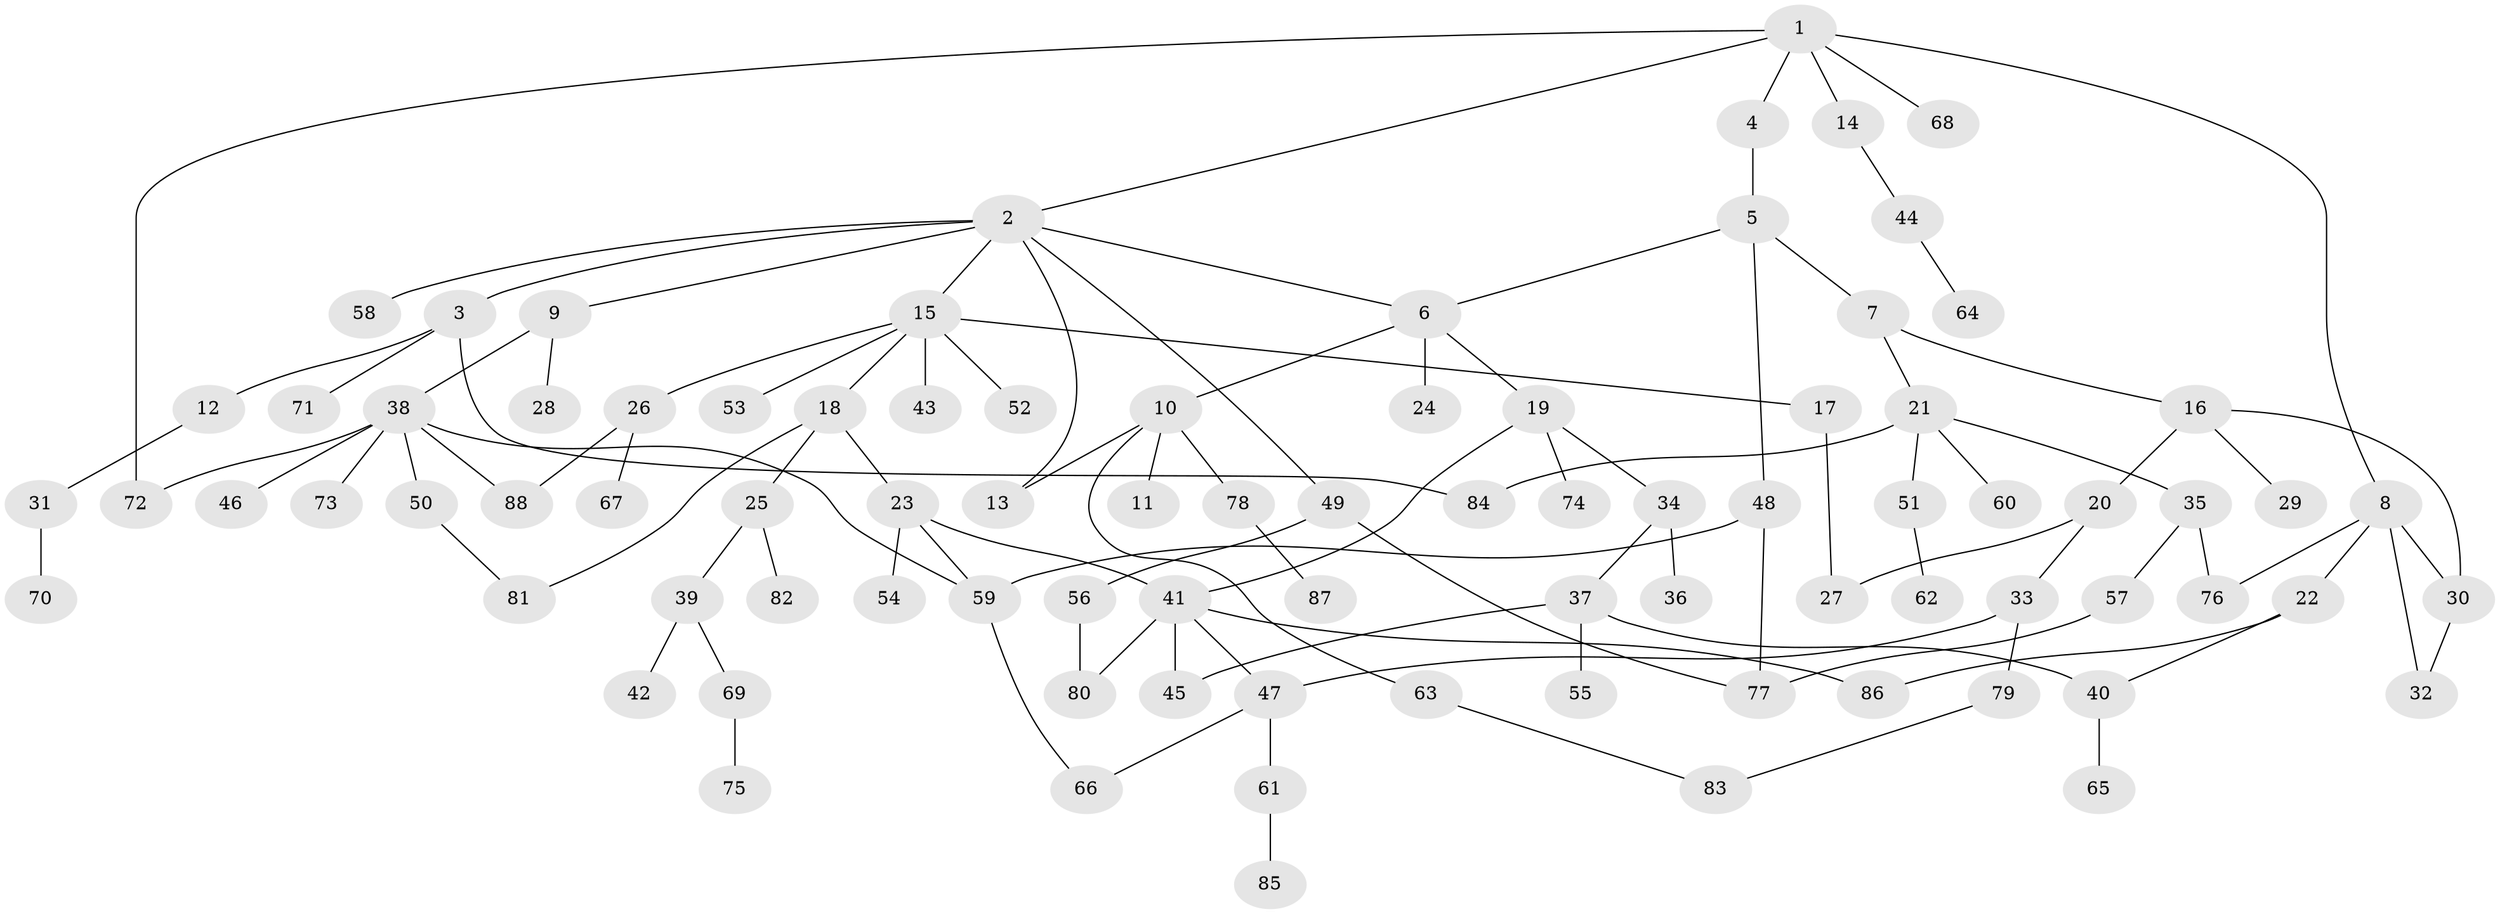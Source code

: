 // Generated by graph-tools (version 1.1) at 2025/49/03/09/25 03:49:26]
// undirected, 88 vertices, 109 edges
graph export_dot {
graph [start="1"]
  node [color=gray90,style=filled];
  1;
  2;
  3;
  4;
  5;
  6;
  7;
  8;
  9;
  10;
  11;
  12;
  13;
  14;
  15;
  16;
  17;
  18;
  19;
  20;
  21;
  22;
  23;
  24;
  25;
  26;
  27;
  28;
  29;
  30;
  31;
  32;
  33;
  34;
  35;
  36;
  37;
  38;
  39;
  40;
  41;
  42;
  43;
  44;
  45;
  46;
  47;
  48;
  49;
  50;
  51;
  52;
  53;
  54;
  55;
  56;
  57;
  58;
  59;
  60;
  61;
  62;
  63;
  64;
  65;
  66;
  67;
  68;
  69;
  70;
  71;
  72;
  73;
  74;
  75;
  76;
  77;
  78;
  79;
  80;
  81;
  82;
  83;
  84;
  85;
  86;
  87;
  88;
  1 -- 2;
  1 -- 4;
  1 -- 8;
  1 -- 14;
  1 -- 68;
  1 -- 72;
  2 -- 3;
  2 -- 9;
  2 -- 13;
  2 -- 15;
  2 -- 49;
  2 -- 58;
  2 -- 6;
  3 -- 12;
  3 -- 71;
  3 -- 84;
  4 -- 5;
  5 -- 6;
  5 -- 7;
  5 -- 48;
  6 -- 10;
  6 -- 19;
  6 -- 24;
  7 -- 16;
  7 -- 21;
  8 -- 22;
  8 -- 32;
  8 -- 30;
  8 -- 76;
  9 -- 28;
  9 -- 38;
  10 -- 11;
  10 -- 63;
  10 -- 78;
  10 -- 13;
  12 -- 31;
  14 -- 44;
  15 -- 17;
  15 -- 18;
  15 -- 26;
  15 -- 43;
  15 -- 52;
  15 -- 53;
  16 -- 20;
  16 -- 29;
  16 -- 30;
  17 -- 27;
  18 -- 23;
  18 -- 25;
  18 -- 81;
  19 -- 34;
  19 -- 41;
  19 -- 74;
  20 -- 33;
  20 -- 27;
  21 -- 35;
  21 -- 51;
  21 -- 60;
  21 -- 84;
  22 -- 40;
  22 -- 86;
  23 -- 54;
  23 -- 59;
  23 -- 41;
  25 -- 39;
  25 -- 82;
  26 -- 67;
  26 -- 88;
  30 -- 32;
  31 -- 70;
  33 -- 47;
  33 -- 79;
  34 -- 36;
  34 -- 37;
  35 -- 57;
  35 -- 76;
  37 -- 55;
  37 -- 45;
  37 -- 40;
  38 -- 46;
  38 -- 50;
  38 -- 59;
  38 -- 73;
  38 -- 88;
  38 -- 72;
  39 -- 42;
  39 -- 69;
  40 -- 65;
  41 -- 45;
  41 -- 86;
  41 -- 47;
  41 -- 80;
  44 -- 64;
  47 -- 61;
  47 -- 66;
  48 -- 59;
  48 -- 77;
  49 -- 56;
  49 -- 77;
  50 -- 81;
  51 -- 62;
  56 -- 80;
  57 -- 77;
  59 -- 66;
  61 -- 85;
  63 -- 83;
  69 -- 75;
  78 -- 87;
  79 -- 83;
}
